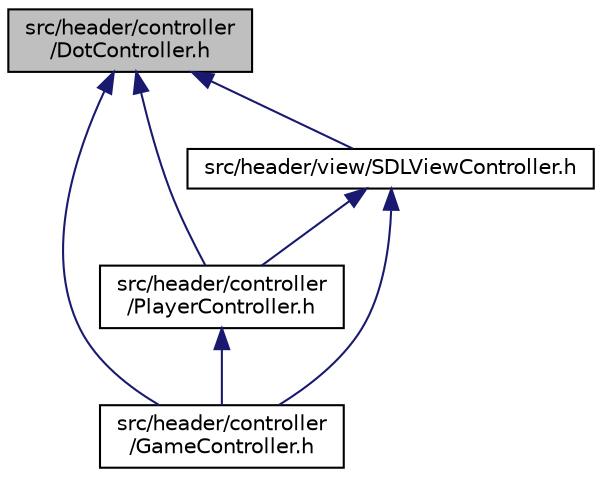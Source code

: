 digraph "src/header/controller/DotController.h"
{
 // LATEX_PDF_SIZE
  edge [fontname="Helvetica",fontsize="10",labelfontname="Helvetica",labelfontsize="10"];
  node [fontname="Helvetica",fontsize="10",shape=record];
  Node1 [label="src/header/controller\l/DotController.h",height=0.2,width=0.4,color="black", fillcolor="grey75", style="filled", fontcolor="black",tooltip="This file contains the declaration of the DotController class."];
  Node1 -> Node2 [dir="back",color="midnightblue",fontsize="10",style="solid"];
  Node2 [label="src/header/controller\l/GameController.h",height=0.2,width=0.4,color="black", fillcolor="white", style="filled",URL="$GameController_8h.html",tooltip=" "];
  Node1 -> Node3 [dir="back",color="midnightblue",fontsize="10",style="solid"];
  Node3 [label="src/header/controller\l/PlayerController.h",height=0.2,width=0.4,color="black", fillcolor="white", style="filled",URL="$PlayerController_8h.html",tooltip=" "];
  Node3 -> Node2 [dir="back",color="midnightblue",fontsize="10",style="solid"];
  Node1 -> Node4 [dir="back",color="midnightblue",fontsize="10",style="solid"];
  Node4 [label="src/header/view/SDLViewController.h",height=0.2,width=0.4,color="black", fillcolor="white", style="filled",URL="$SDLViewController_8h.html",tooltip="Header file for SDLViewController class, which manages connections to SDL library to manage the view ..."];
  Node4 -> Node2 [dir="back",color="midnightblue",fontsize="10",style="solid"];
  Node4 -> Node3 [dir="back",color="midnightblue",fontsize="10",style="solid"];
}
